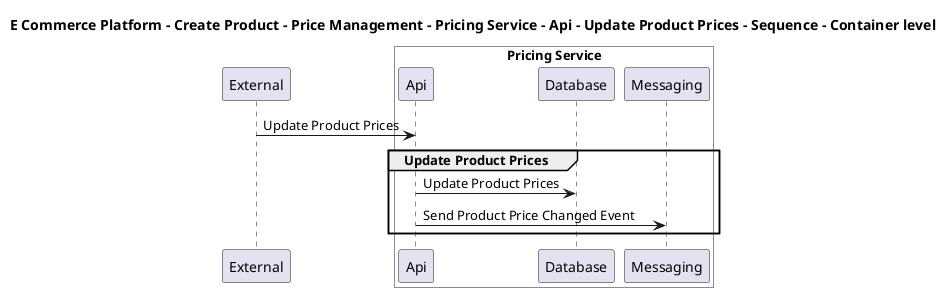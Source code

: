 @startuml

title E Commerce Platform - Create Product - Price Management - Pricing Service - Api - Update Product Prices - Sequence - Container level

participant "External" as C4InterFlow.SoftwareSystems.ExternalSystem

box "Pricing Service" #White
    participant "Api" as ECommercePlatform.CreateProduct.PriceManagement.SoftwareSystems.PricingService.Containers.Api
    participant "Database" as ECommercePlatform.CreateProduct.PriceManagement.SoftwareSystems.PricingService.Containers.Database
    participant "Messaging" as ECommercePlatform.CreateProduct.PriceManagement.SoftwareSystems.PricingService.Containers.Messaging
end box


C4InterFlow.SoftwareSystems.ExternalSystem -> ECommercePlatform.CreateProduct.PriceManagement.SoftwareSystems.PricingService.Containers.Api : Update Product Prices
group Update Product Prices
ECommercePlatform.CreateProduct.PriceManagement.SoftwareSystems.PricingService.Containers.Api -> ECommercePlatform.CreateProduct.PriceManagement.SoftwareSystems.PricingService.Containers.Database : Update Product Prices
ECommercePlatform.CreateProduct.PriceManagement.SoftwareSystems.PricingService.Containers.Api -> ECommercePlatform.CreateProduct.PriceManagement.SoftwareSystems.PricingService.Containers.Messaging : Send Product Price Changed Event
end


@enduml
